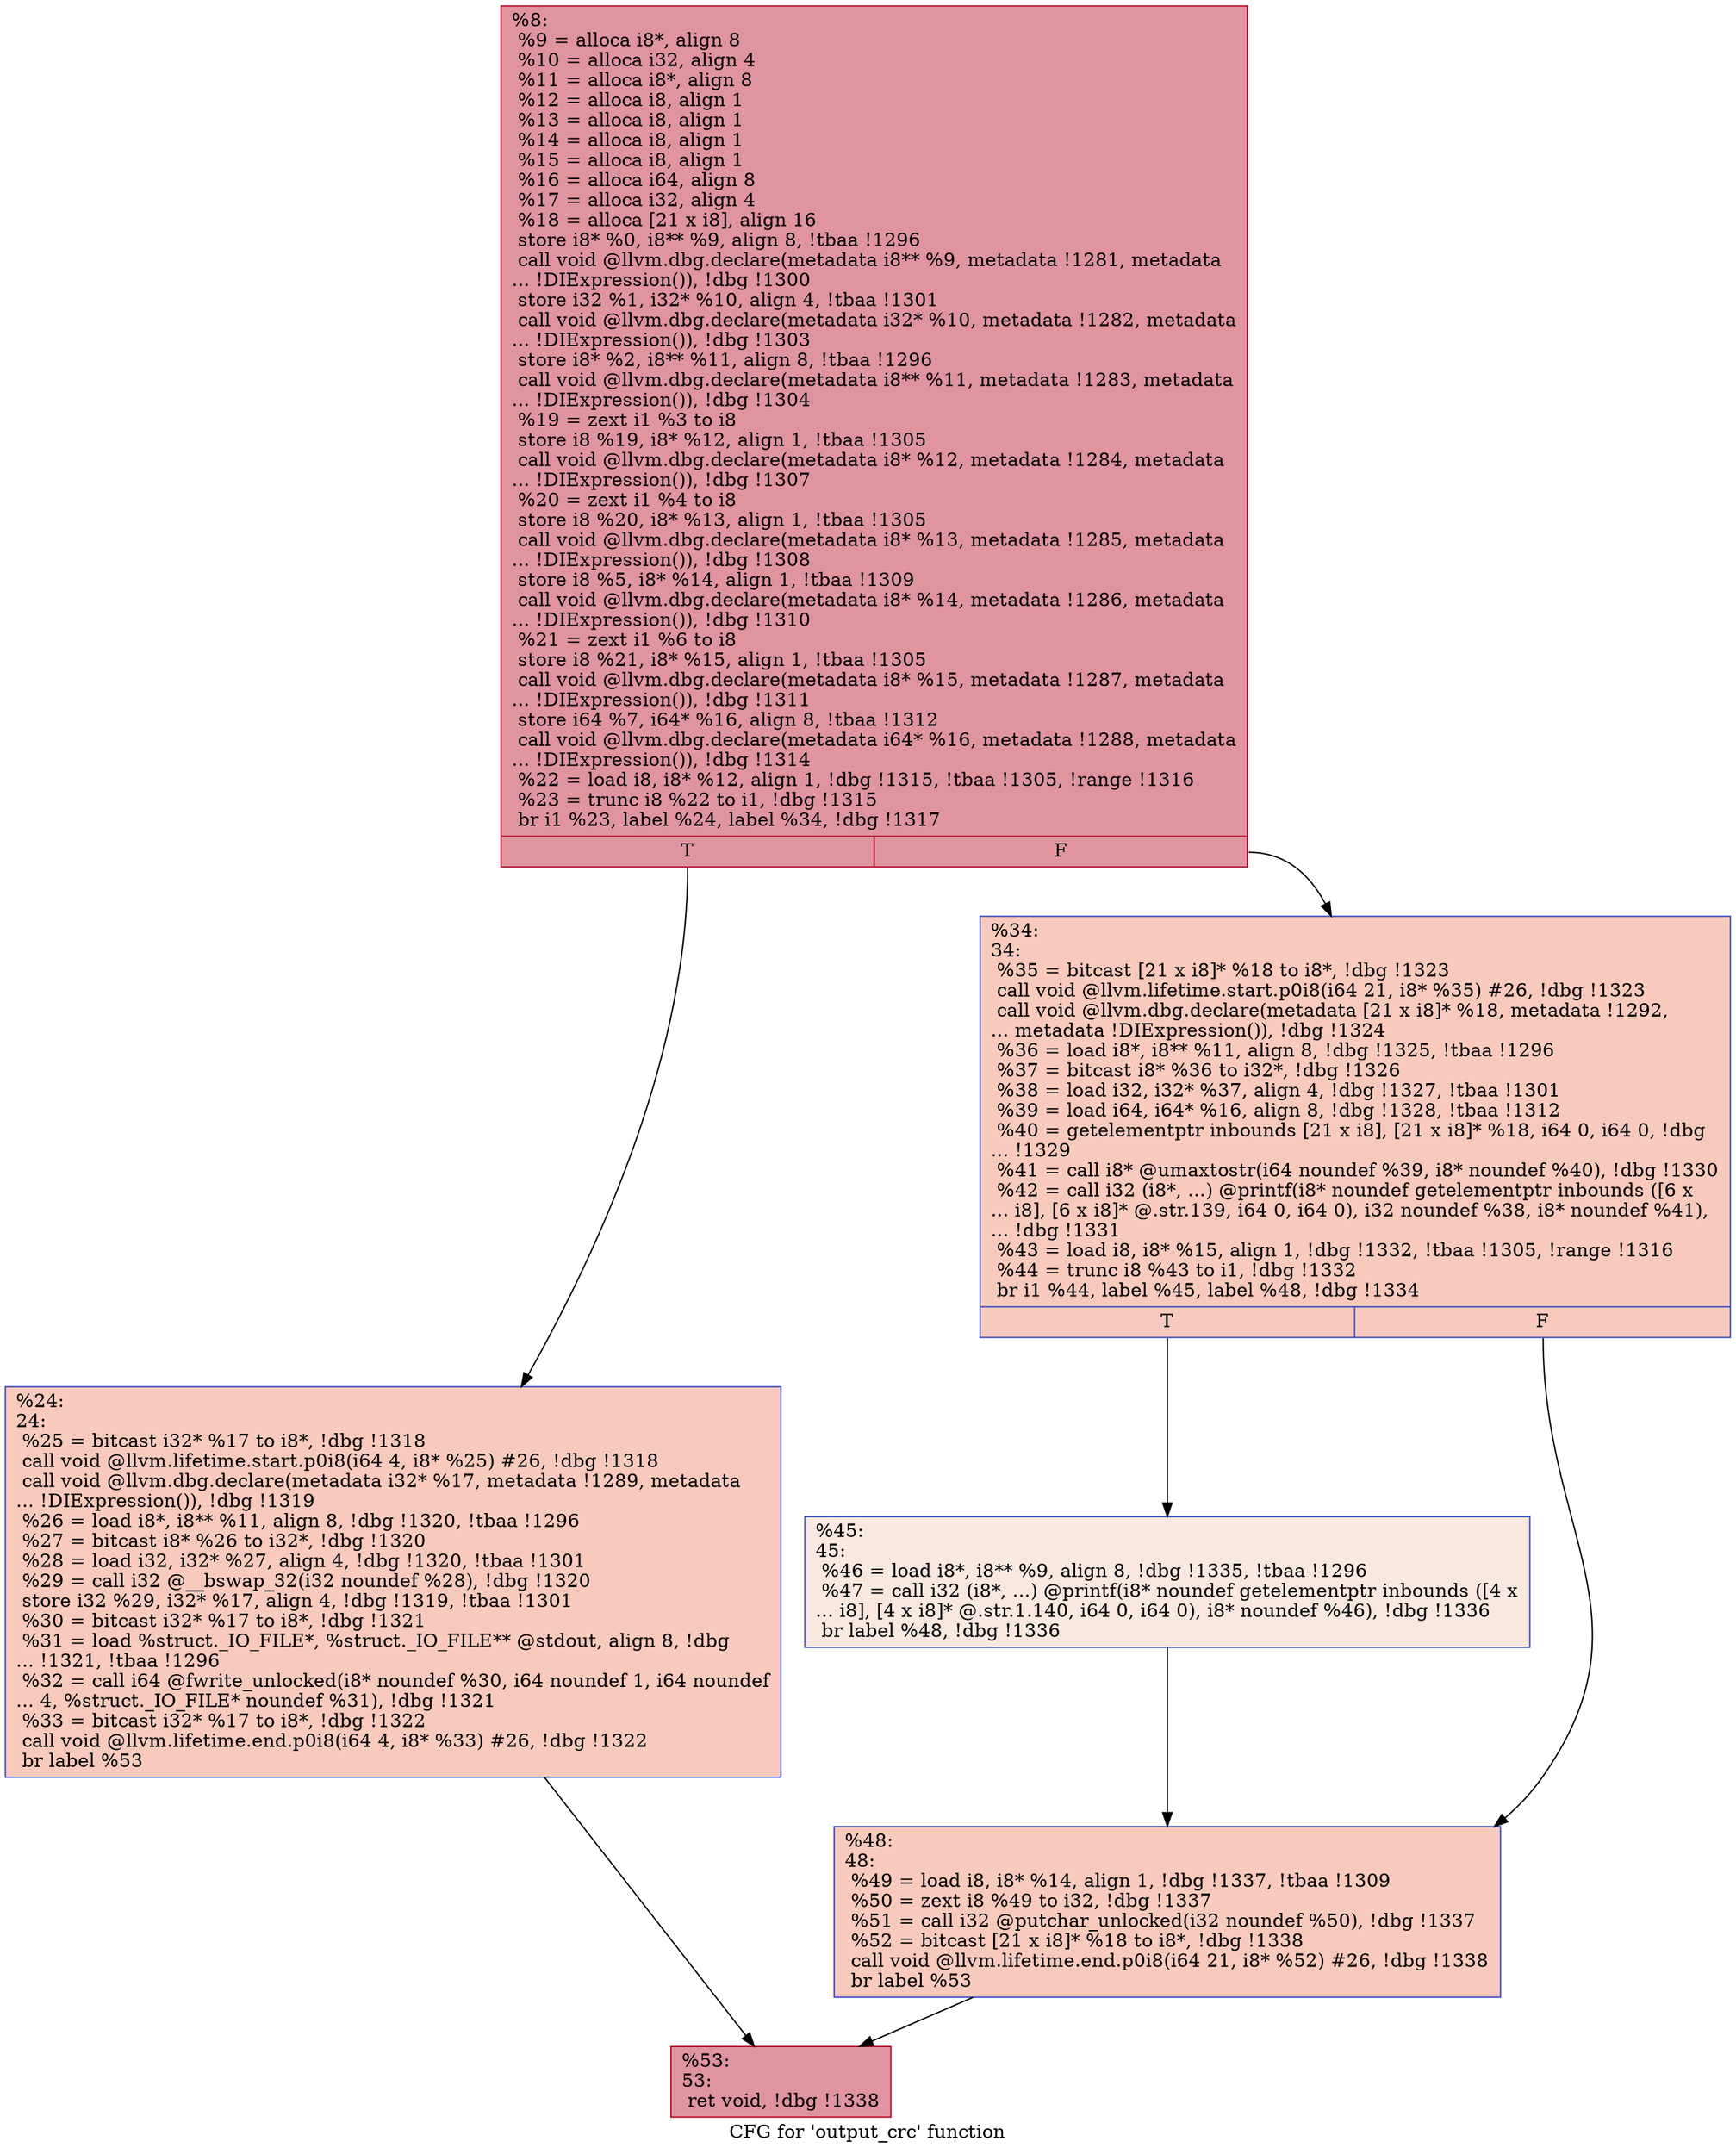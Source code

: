 digraph "CFG for 'output_crc' function" {
	label="CFG for 'output_crc' function";

	Node0x1fdc0f0 [shape=record,color="#b70d28ff", style=filled, fillcolor="#b70d2870",label="{%8:\l  %9 = alloca i8*, align 8\l  %10 = alloca i32, align 4\l  %11 = alloca i8*, align 8\l  %12 = alloca i8, align 1\l  %13 = alloca i8, align 1\l  %14 = alloca i8, align 1\l  %15 = alloca i8, align 1\l  %16 = alloca i64, align 8\l  %17 = alloca i32, align 4\l  %18 = alloca [21 x i8], align 16\l  store i8* %0, i8** %9, align 8, !tbaa !1296\l  call void @llvm.dbg.declare(metadata i8** %9, metadata !1281, metadata\l... !DIExpression()), !dbg !1300\l  store i32 %1, i32* %10, align 4, !tbaa !1301\l  call void @llvm.dbg.declare(metadata i32* %10, metadata !1282, metadata\l... !DIExpression()), !dbg !1303\l  store i8* %2, i8** %11, align 8, !tbaa !1296\l  call void @llvm.dbg.declare(metadata i8** %11, metadata !1283, metadata\l... !DIExpression()), !dbg !1304\l  %19 = zext i1 %3 to i8\l  store i8 %19, i8* %12, align 1, !tbaa !1305\l  call void @llvm.dbg.declare(metadata i8* %12, metadata !1284, metadata\l... !DIExpression()), !dbg !1307\l  %20 = zext i1 %4 to i8\l  store i8 %20, i8* %13, align 1, !tbaa !1305\l  call void @llvm.dbg.declare(metadata i8* %13, metadata !1285, metadata\l... !DIExpression()), !dbg !1308\l  store i8 %5, i8* %14, align 1, !tbaa !1309\l  call void @llvm.dbg.declare(metadata i8* %14, metadata !1286, metadata\l... !DIExpression()), !dbg !1310\l  %21 = zext i1 %6 to i8\l  store i8 %21, i8* %15, align 1, !tbaa !1305\l  call void @llvm.dbg.declare(metadata i8* %15, metadata !1287, metadata\l... !DIExpression()), !dbg !1311\l  store i64 %7, i64* %16, align 8, !tbaa !1312\l  call void @llvm.dbg.declare(metadata i64* %16, metadata !1288, metadata\l... !DIExpression()), !dbg !1314\l  %22 = load i8, i8* %12, align 1, !dbg !1315, !tbaa !1305, !range !1316\l  %23 = trunc i8 %22 to i1, !dbg !1315\l  br i1 %23, label %24, label %34, !dbg !1317\l|{<s0>T|<s1>F}}"];
	Node0x1fdc0f0:s0 -> Node0x1fdcee0;
	Node0x1fdc0f0:s1 -> Node0x1fdcf30;
	Node0x1fdcee0 [shape=record,color="#3d50c3ff", style=filled, fillcolor="#ef886b70",label="{%24:\l24:                                               \l  %25 = bitcast i32* %17 to i8*, !dbg !1318\l  call void @llvm.lifetime.start.p0i8(i64 4, i8* %25) #26, !dbg !1318\l  call void @llvm.dbg.declare(metadata i32* %17, metadata !1289, metadata\l... !DIExpression()), !dbg !1319\l  %26 = load i8*, i8** %11, align 8, !dbg !1320, !tbaa !1296\l  %27 = bitcast i8* %26 to i32*, !dbg !1320\l  %28 = load i32, i32* %27, align 4, !dbg !1320, !tbaa !1301\l  %29 = call i32 @__bswap_32(i32 noundef %28), !dbg !1320\l  store i32 %29, i32* %17, align 4, !dbg !1319, !tbaa !1301\l  %30 = bitcast i32* %17 to i8*, !dbg !1321\l  %31 = load %struct._IO_FILE*, %struct._IO_FILE** @stdout, align 8, !dbg\l... !1321, !tbaa !1296\l  %32 = call i64 @fwrite_unlocked(i8* noundef %30, i64 noundef 1, i64 noundef\l... 4, %struct._IO_FILE* noundef %31), !dbg !1321\l  %33 = bitcast i32* %17 to i8*, !dbg !1322\l  call void @llvm.lifetime.end.p0i8(i64 4, i8* %33) #26, !dbg !1322\l  br label %53\l}"];
	Node0x1fdcee0 -> Node0x1fdd020;
	Node0x1fdcf30 [shape=record,color="#3d50c3ff", style=filled, fillcolor="#ef886b70",label="{%34:\l34:                                               \l  %35 = bitcast [21 x i8]* %18 to i8*, !dbg !1323\l  call void @llvm.lifetime.start.p0i8(i64 21, i8* %35) #26, !dbg !1323\l  call void @llvm.dbg.declare(metadata [21 x i8]* %18, metadata !1292,\l... metadata !DIExpression()), !dbg !1324\l  %36 = load i8*, i8** %11, align 8, !dbg !1325, !tbaa !1296\l  %37 = bitcast i8* %36 to i32*, !dbg !1326\l  %38 = load i32, i32* %37, align 4, !dbg !1327, !tbaa !1301\l  %39 = load i64, i64* %16, align 8, !dbg !1328, !tbaa !1312\l  %40 = getelementptr inbounds [21 x i8], [21 x i8]* %18, i64 0, i64 0, !dbg\l... !1329\l  %41 = call i8* @umaxtostr(i64 noundef %39, i8* noundef %40), !dbg !1330\l  %42 = call i32 (i8*, ...) @printf(i8* noundef getelementptr inbounds ([6 x\l... i8], [6 x i8]* @.str.139, i64 0, i64 0), i32 noundef %38, i8* noundef %41),\l... !dbg !1331\l  %43 = load i8, i8* %15, align 1, !dbg !1332, !tbaa !1305, !range !1316\l  %44 = trunc i8 %43 to i1, !dbg !1332\l  br i1 %44, label %45, label %48, !dbg !1334\l|{<s0>T|<s1>F}}"];
	Node0x1fdcf30:s0 -> Node0x1fdcf80;
	Node0x1fdcf30:s1 -> Node0x1fdcfd0;
	Node0x1fdcf80 [shape=record,color="#3d50c3ff", style=filled, fillcolor="#f1ccb870",label="{%45:\l45:                                               \l  %46 = load i8*, i8** %9, align 8, !dbg !1335, !tbaa !1296\l  %47 = call i32 (i8*, ...) @printf(i8* noundef getelementptr inbounds ([4 x\l... i8], [4 x i8]* @.str.1.140, i64 0, i64 0), i8* noundef %46), !dbg !1336\l  br label %48, !dbg !1336\l}"];
	Node0x1fdcf80 -> Node0x1fdcfd0;
	Node0x1fdcfd0 [shape=record,color="#3d50c3ff", style=filled, fillcolor="#ef886b70",label="{%48:\l48:                                               \l  %49 = load i8, i8* %14, align 1, !dbg !1337, !tbaa !1309\l  %50 = zext i8 %49 to i32, !dbg !1337\l  %51 = call i32 @putchar_unlocked(i32 noundef %50), !dbg !1337\l  %52 = bitcast [21 x i8]* %18 to i8*, !dbg !1338\l  call void @llvm.lifetime.end.p0i8(i64 21, i8* %52) #26, !dbg !1338\l  br label %53\l}"];
	Node0x1fdcfd0 -> Node0x1fdd020;
	Node0x1fdd020 [shape=record,color="#b70d28ff", style=filled, fillcolor="#b70d2870",label="{%53:\l53:                                               \l  ret void, !dbg !1338\l}"];
}
